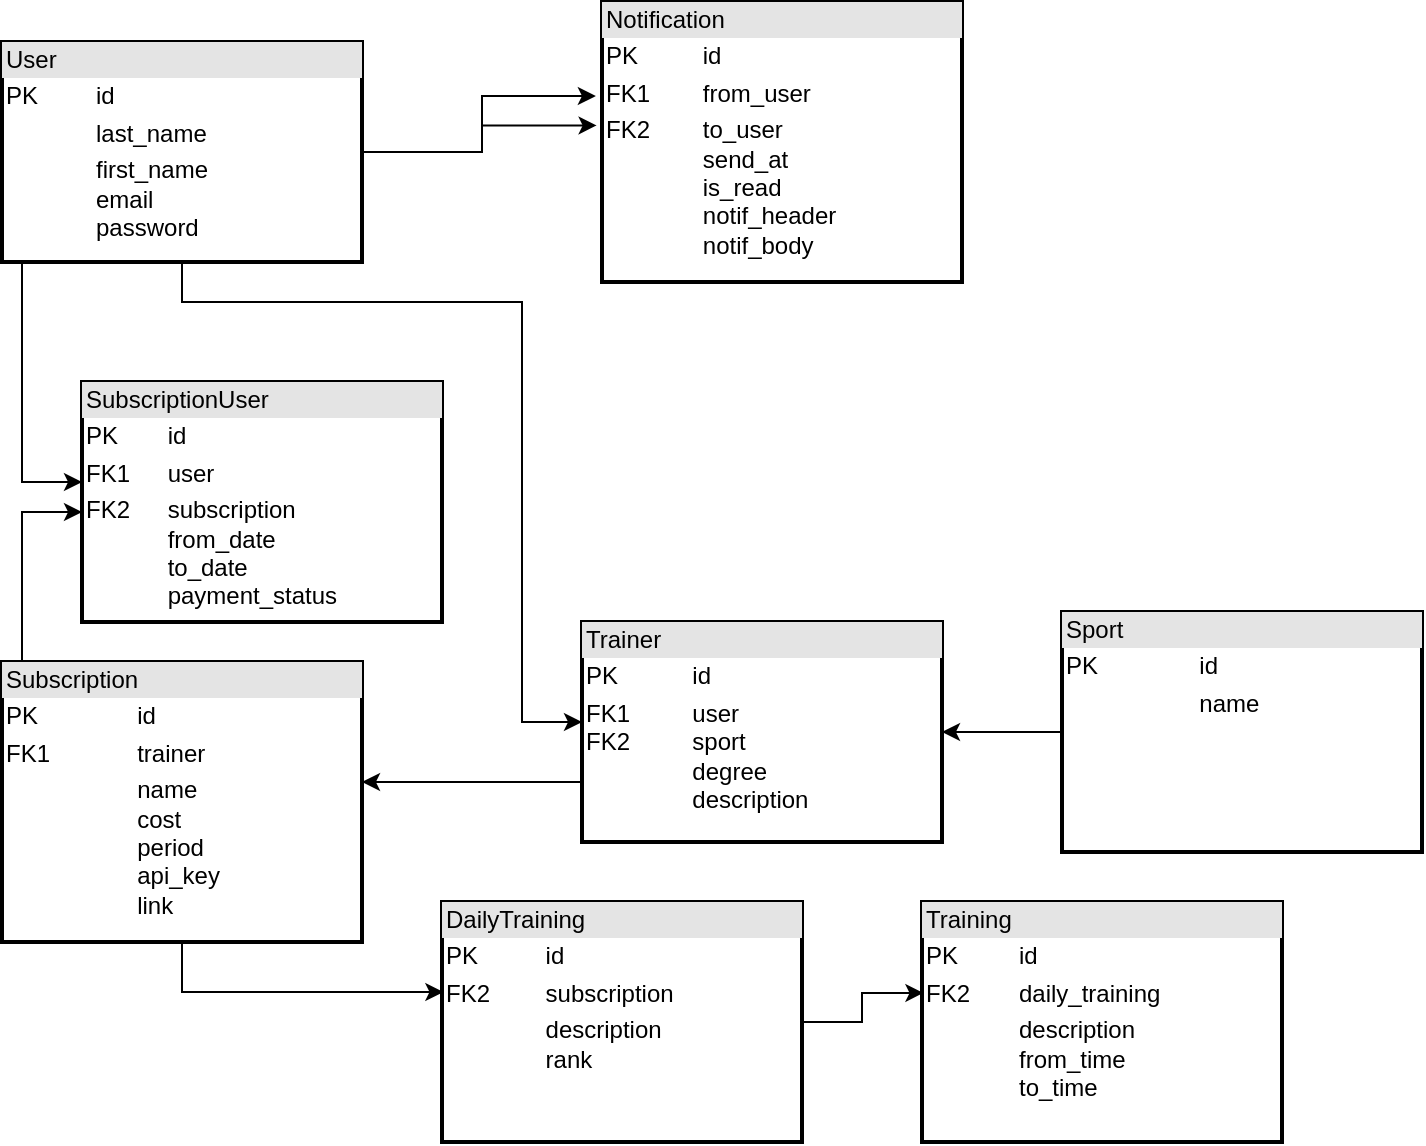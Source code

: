 <mxfile version="21.2.1" type="device">
  <diagram id="C5RBs43oDa-KdzZeNtuy" name="Page-1">
    <mxGraphModel dx="1434" dy="843" grid="1" gridSize="10" guides="1" tooltips="1" connect="1" arrows="1" fold="1" page="1" pageScale="1" pageWidth="827" pageHeight="1169" math="0" shadow="0">
      <root>
        <mxCell id="WIyWlLk6GJQsqaUBKTNV-0" />
        <mxCell id="WIyWlLk6GJQsqaUBKTNV-1" parent="WIyWlLk6GJQsqaUBKTNV-0" />
        <mxCell id="3OdRbVFyfGtOdz7495lo-8" style="edgeStyle=orthogonalEdgeStyle;rounded=0;orthogonalLoop=1;jettySize=auto;html=1;" parent="WIyWlLk6GJQsqaUBKTNV-1" source="Ox07fApvP1ipRbBaO448-0" target="Ox07fApvP1ipRbBaO448-3" edge="1">
          <mxGeometry relative="1" as="geometry">
            <Array as="points">
              <mxPoint x="20" y="350" />
            </Array>
          </mxGeometry>
        </mxCell>
        <mxCell id="3OdRbVFyfGtOdz7495lo-11" value="" style="edgeStyle=orthogonalEdgeStyle;rounded=0;orthogonalLoop=1;jettySize=auto;html=1;" parent="WIyWlLk6GJQsqaUBKTNV-1" source="Ox07fApvP1ipRbBaO448-0" target="3OdRbVFyfGtOdz7495lo-9" edge="1">
          <mxGeometry relative="1" as="geometry">
            <mxPoint x="300" y="590" as="targetPoint" />
            <Array as="points">
              <mxPoint x="100" y="260" />
              <mxPoint x="270" y="260" />
              <mxPoint x="270" y="470" />
            </Array>
          </mxGeometry>
        </mxCell>
        <mxCell id="i4D1kpaCiifJzOjzuUmW-0" style="edgeStyle=orthogonalEdgeStyle;rounded=0;orthogonalLoop=1;jettySize=auto;html=1;entryX=-0.017;entryY=0.336;entryDx=0;entryDy=0;entryPerimeter=0;" parent="WIyWlLk6GJQsqaUBKTNV-1" source="Ox07fApvP1ipRbBaO448-0" target="3qdNM9PAVJsLDBpXJMhg-5" edge="1">
          <mxGeometry relative="1" as="geometry" />
        </mxCell>
        <mxCell id="i4D1kpaCiifJzOjzuUmW-1" style="edgeStyle=orthogonalEdgeStyle;rounded=0;orthogonalLoop=1;jettySize=auto;html=1;entryX=-0.015;entryY=0.441;entryDx=0;entryDy=0;entryPerimeter=0;" parent="WIyWlLk6GJQsqaUBKTNV-1" source="Ox07fApvP1ipRbBaO448-0" target="3qdNM9PAVJsLDBpXJMhg-5" edge="1">
          <mxGeometry relative="1" as="geometry" />
        </mxCell>
        <mxCell id="Ox07fApvP1ipRbBaO448-0" value="&lt;div style=&quot;box-sizing:border-box;width:100%;background:#e4e4e4;padding:2px;&quot;&gt;User&lt;/div&gt;&lt;table style=&quot;width:100%;font-size:1em;&quot; cellpadding=&quot;2&quot; cellspacing=&quot;0&quot;&gt;&lt;tbody&gt;&lt;tr&gt;&lt;td&gt;PK&lt;/td&gt;&lt;td&gt;id&lt;/td&gt;&lt;/tr&gt;&lt;tr&gt;&lt;td&gt;&lt;br&gt;&lt;/td&gt;&lt;td&gt;last_name&lt;/td&gt;&lt;/tr&gt;&lt;tr&gt;&lt;td&gt;&lt;/td&gt;&lt;td&gt;first_name&lt;br&gt;email&lt;br&gt;password&lt;br&gt;&lt;br&gt;&lt;/td&gt;&lt;/tr&gt;&lt;/tbody&gt;&lt;/table&gt;" style="verticalAlign=top;align=left;overflow=fill;html=1;strokeWidth=2;" parent="WIyWlLk6GJQsqaUBKTNV-1" vertex="1">
          <mxGeometry x="10" y="130" width="180" height="110" as="geometry" />
        </mxCell>
        <mxCell id="i4D1kpaCiifJzOjzuUmW-4" style="edgeStyle=orthogonalEdgeStyle;rounded=0;orthogonalLoop=1;jettySize=auto;html=1;entryX=0.004;entryY=0.379;entryDx=0;entryDy=0;entryPerimeter=0;" parent="WIyWlLk6GJQsqaUBKTNV-1" source="Ox07fApvP1ipRbBaO448-1" target="i4D1kpaCiifJzOjzuUmW-3" edge="1">
          <mxGeometry relative="1" as="geometry" />
        </mxCell>
        <mxCell id="Ox07fApvP1ipRbBaO448-1" value="&lt;div style=&quot;box-sizing:border-box;width:100%;background:#e4e4e4;padding:2px;&quot;&gt;DailyTraining&lt;/div&gt;&lt;table style=&quot;width:100%;font-size:1em;&quot; cellpadding=&quot;2&quot; cellspacing=&quot;0&quot;&gt;&lt;tbody&gt;&lt;tr&gt;&lt;td&gt;PK&lt;/td&gt;&lt;td&gt;id&lt;/td&gt;&lt;/tr&gt;&lt;tr&gt;&lt;td&gt;FK2&lt;br&gt;&lt;/td&gt;&lt;td&gt;subscription&lt;br&gt;&lt;/td&gt;&lt;/tr&gt;&lt;tr&gt;&lt;td&gt;&lt;br&gt;&lt;/td&gt;&lt;td&gt;description&lt;br&gt;rank&lt;/td&gt;&lt;/tr&gt;&lt;/tbody&gt;&lt;/table&gt;" style="verticalAlign=top;align=left;overflow=fill;html=1;strokeWidth=2;" parent="WIyWlLk6GJQsqaUBKTNV-1" vertex="1">
          <mxGeometry x="230" y="560" width="180" height="120" as="geometry" />
        </mxCell>
        <mxCell id="sq3mbQ8qMSiNL-MaS_wv-0" value="" style="edgeStyle=orthogonalEdgeStyle;rounded=0;orthogonalLoop=1;jettySize=auto;html=1;" parent="WIyWlLk6GJQsqaUBKTNV-1" source="Ox07fApvP1ipRbBaO448-2" target="3OdRbVFyfGtOdz7495lo-9" edge="1">
          <mxGeometry relative="1" as="geometry" />
        </mxCell>
        <mxCell id="Ox07fApvP1ipRbBaO448-2" value="&lt;div style=&quot;box-sizing:border-box;width:100%;background:#e4e4e4;padding:2px;&quot;&gt;Sport&lt;/div&gt;&lt;table style=&quot;width:100%;font-size:1em;&quot; cellpadding=&quot;2&quot; cellspacing=&quot;0&quot;&gt;&lt;tbody&gt;&lt;tr&gt;&lt;td&gt;PK&lt;/td&gt;&lt;td&gt;id&lt;/td&gt;&lt;/tr&gt;&lt;tr&gt;&lt;td&gt;&lt;br&gt;&lt;/td&gt;&lt;td&gt;name&lt;/td&gt;&lt;/tr&gt;&lt;/tbody&gt;&lt;/table&gt;" style="verticalAlign=top;align=left;overflow=fill;html=1;strokeWidth=2;" parent="WIyWlLk6GJQsqaUBKTNV-1" vertex="1">
          <mxGeometry x="540" y="415" width="180" height="120" as="geometry" />
        </mxCell>
        <mxCell id="Ox07fApvP1ipRbBaO448-3" value="&lt;div style=&quot;box-sizing:border-box;width:100%;background:#e4e4e4;padding:2px;&quot;&gt;SubscriptionUser&lt;/div&gt;&lt;table style=&quot;width:100%;font-size:1em;&quot; cellpadding=&quot;2&quot; cellspacing=&quot;0&quot;&gt;&lt;tbody&gt;&lt;tr&gt;&lt;td&gt;PK&lt;/td&gt;&lt;td&gt;id&lt;/td&gt;&lt;/tr&gt;&lt;tr&gt;&lt;td&gt;FK1&lt;/td&gt;&lt;td&gt;user&lt;/td&gt;&lt;/tr&gt;&lt;tr&gt;&lt;td&gt;FK2&lt;br&gt;&lt;br&gt;&lt;br&gt;&lt;br&gt;&lt;br&gt;&lt;/td&gt;&lt;td&gt;subscription&lt;br&gt;from_date&lt;br&gt;to_date&lt;br&gt;payment_status&lt;br&gt;&lt;br&gt;&lt;/td&gt;&lt;/tr&gt;&lt;/tbody&gt;&lt;/table&gt;" style="verticalAlign=top;align=left;overflow=fill;html=1;strokeWidth=2;" parent="WIyWlLk6GJQsqaUBKTNV-1" vertex="1">
          <mxGeometry x="50" y="300" width="180" height="120" as="geometry" />
        </mxCell>
        <mxCell id="3OdRbVFyfGtOdz7495lo-5" style="edgeStyle=orthogonalEdgeStyle;rounded=0;orthogonalLoop=1;jettySize=auto;html=1;" parent="WIyWlLk6GJQsqaUBKTNV-1" source="Ox07fApvP1ipRbBaO448-4" target="Ox07fApvP1ipRbBaO448-3" edge="1">
          <mxGeometry relative="1" as="geometry">
            <Array as="points">
              <mxPoint x="20" y="365" />
            </Array>
          </mxGeometry>
        </mxCell>
        <mxCell id="i4D1kpaCiifJzOjzuUmW-2" style="edgeStyle=orthogonalEdgeStyle;rounded=0;orthogonalLoop=1;jettySize=auto;html=1;entryX=0.004;entryY=0.379;entryDx=0;entryDy=0;entryPerimeter=0;" parent="WIyWlLk6GJQsqaUBKTNV-1" source="Ox07fApvP1ipRbBaO448-4" target="Ox07fApvP1ipRbBaO448-1" edge="1">
          <mxGeometry relative="1" as="geometry">
            <Array as="points">
              <mxPoint x="100" y="605" />
              <mxPoint x="230" y="605" />
            </Array>
          </mxGeometry>
        </mxCell>
        <mxCell id="Ox07fApvP1ipRbBaO448-4" value="&lt;div style=&quot;box-sizing:border-box;width:100%;background:#e4e4e4;padding:2px;&quot;&gt;Subscription&lt;/div&gt;&lt;table style=&quot;width:100%;font-size:1em;&quot; cellpadding=&quot;2&quot; cellspacing=&quot;0&quot;&gt;&lt;tbody&gt;&lt;tr&gt;&lt;td&gt;PK&lt;/td&gt;&lt;td&gt;id&lt;/td&gt;&lt;/tr&gt;&lt;tr&gt;&lt;td&gt;FK1&lt;br&gt;&lt;/td&gt;&lt;td&gt;trainer&lt;/td&gt;&lt;/tr&gt;&lt;tr&gt;&lt;td&gt;&lt;/td&gt;&lt;td&gt;name&lt;br&gt;cost&lt;br&gt;period&lt;br&gt;api_key&lt;br&gt;link&lt;br&gt;&lt;/td&gt;&lt;/tr&gt;&lt;/tbody&gt;&lt;/table&gt;" style="verticalAlign=top;align=left;overflow=fill;html=1;strokeWidth=2;" parent="WIyWlLk6GJQsqaUBKTNV-1" vertex="1">
          <mxGeometry x="10" y="440" width="180" height="140" as="geometry" />
        </mxCell>
        <mxCell id="3OdRbVFyfGtOdz7495lo-10" value="" style="edgeStyle=orthogonalEdgeStyle;rounded=0;orthogonalLoop=1;jettySize=auto;html=1;" parent="WIyWlLk6GJQsqaUBKTNV-1" source="3OdRbVFyfGtOdz7495lo-9" target="Ox07fApvP1ipRbBaO448-4" edge="1">
          <mxGeometry relative="1" as="geometry">
            <Array as="points">
              <mxPoint x="290" y="500" />
              <mxPoint x="290" y="500" />
            </Array>
          </mxGeometry>
        </mxCell>
        <mxCell id="3OdRbVFyfGtOdz7495lo-9" value="&lt;div style=&quot;box-sizing:border-box;width:100%;background:#e4e4e4;padding:2px;&quot;&gt;Trainer&lt;/div&gt;&lt;table style=&quot;width:100%;font-size:1em;&quot; cellpadding=&quot;2&quot; cellspacing=&quot;0&quot;&gt;&lt;tbody&gt;&lt;tr&gt;&lt;td&gt;PK&lt;/td&gt;&lt;td&gt;id&lt;/td&gt;&lt;/tr&gt;&lt;tr&gt;&lt;td&gt;FK1&lt;br&gt;FK2&lt;br&gt;&lt;br&gt;&lt;br&gt;&lt;br&gt;&lt;/td&gt;&lt;td&gt;user&lt;br&gt;sport&lt;br&gt;degree&lt;br&gt;description&lt;br&gt;&lt;br&gt;&lt;/td&gt;&lt;/tr&gt;&lt;/tbody&gt;&lt;/table&gt;" style="verticalAlign=top;align=left;overflow=fill;html=1;strokeWidth=2;" parent="WIyWlLk6GJQsqaUBKTNV-1" vertex="1">
          <mxGeometry x="300" y="420" width="180" height="110" as="geometry" />
        </mxCell>
        <mxCell id="3qdNM9PAVJsLDBpXJMhg-5" value="&lt;div style=&quot;box-sizing:border-box;width:100%;background:#e4e4e4;padding:2px;&quot;&gt;Notification&lt;/div&gt;&lt;table style=&quot;width:100%;font-size:1em;&quot; cellpadding=&quot;2&quot; cellspacing=&quot;0&quot;&gt;&lt;tbody&gt;&lt;tr&gt;&lt;td&gt;PK&lt;/td&gt;&lt;td&gt;id&lt;/td&gt;&lt;/tr&gt;&lt;tr&gt;&lt;td&gt;FK1&lt;/td&gt;&lt;td&gt;from_user&lt;/td&gt;&lt;/tr&gt;&lt;tr&gt;&lt;td&gt;FK2&lt;br&gt;&lt;br&gt;&lt;br&gt;&lt;br&gt;&lt;br&gt;&lt;br&gt;&lt;/td&gt;&lt;td&gt;to_user&lt;br&gt;send_at&lt;br&gt;is_read&lt;br&gt;notif_header&lt;br&gt;notif_body&lt;br&gt;&lt;br&gt;&lt;/td&gt;&lt;/tr&gt;&lt;/tbody&gt;&lt;/table&gt;" style="verticalAlign=top;align=left;overflow=fill;html=1;strokeWidth=2;" parent="WIyWlLk6GJQsqaUBKTNV-1" vertex="1">
          <mxGeometry x="310" y="110" width="180" height="140" as="geometry" />
        </mxCell>
        <mxCell id="i4D1kpaCiifJzOjzuUmW-3" value="&lt;div style=&quot;box-sizing:border-box;width:100%;background:#e4e4e4;padding:2px;&quot;&gt;Training&lt;/div&gt;&lt;table style=&quot;width:100%;font-size:1em;&quot; cellpadding=&quot;2&quot; cellspacing=&quot;0&quot;&gt;&lt;tbody&gt;&lt;tr&gt;&lt;td&gt;PK&lt;/td&gt;&lt;td&gt;id&lt;/td&gt;&lt;/tr&gt;&lt;tr&gt;&lt;td&gt;FK2&lt;br&gt;&lt;/td&gt;&lt;td&gt;daily_training&lt;br&gt;&lt;/td&gt;&lt;/tr&gt;&lt;tr&gt;&lt;td&gt;&lt;br&gt;&lt;/td&gt;&lt;td&gt;description&lt;br&gt;from_time&lt;br&gt;to_time&lt;/td&gt;&lt;/tr&gt;&lt;/tbody&gt;&lt;/table&gt;" style="verticalAlign=top;align=left;overflow=fill;html=1;strokeWidth=2;" parent="WIyWlLk6GJQsqaUBKTNV-1" vertex="1">
          <mxGeometry x="470" y="560" width="180" height="120" as="geometry" />
        </mxCell>
      </root>
    </mxGraphModel>
  </diagram>
</mxfile>
